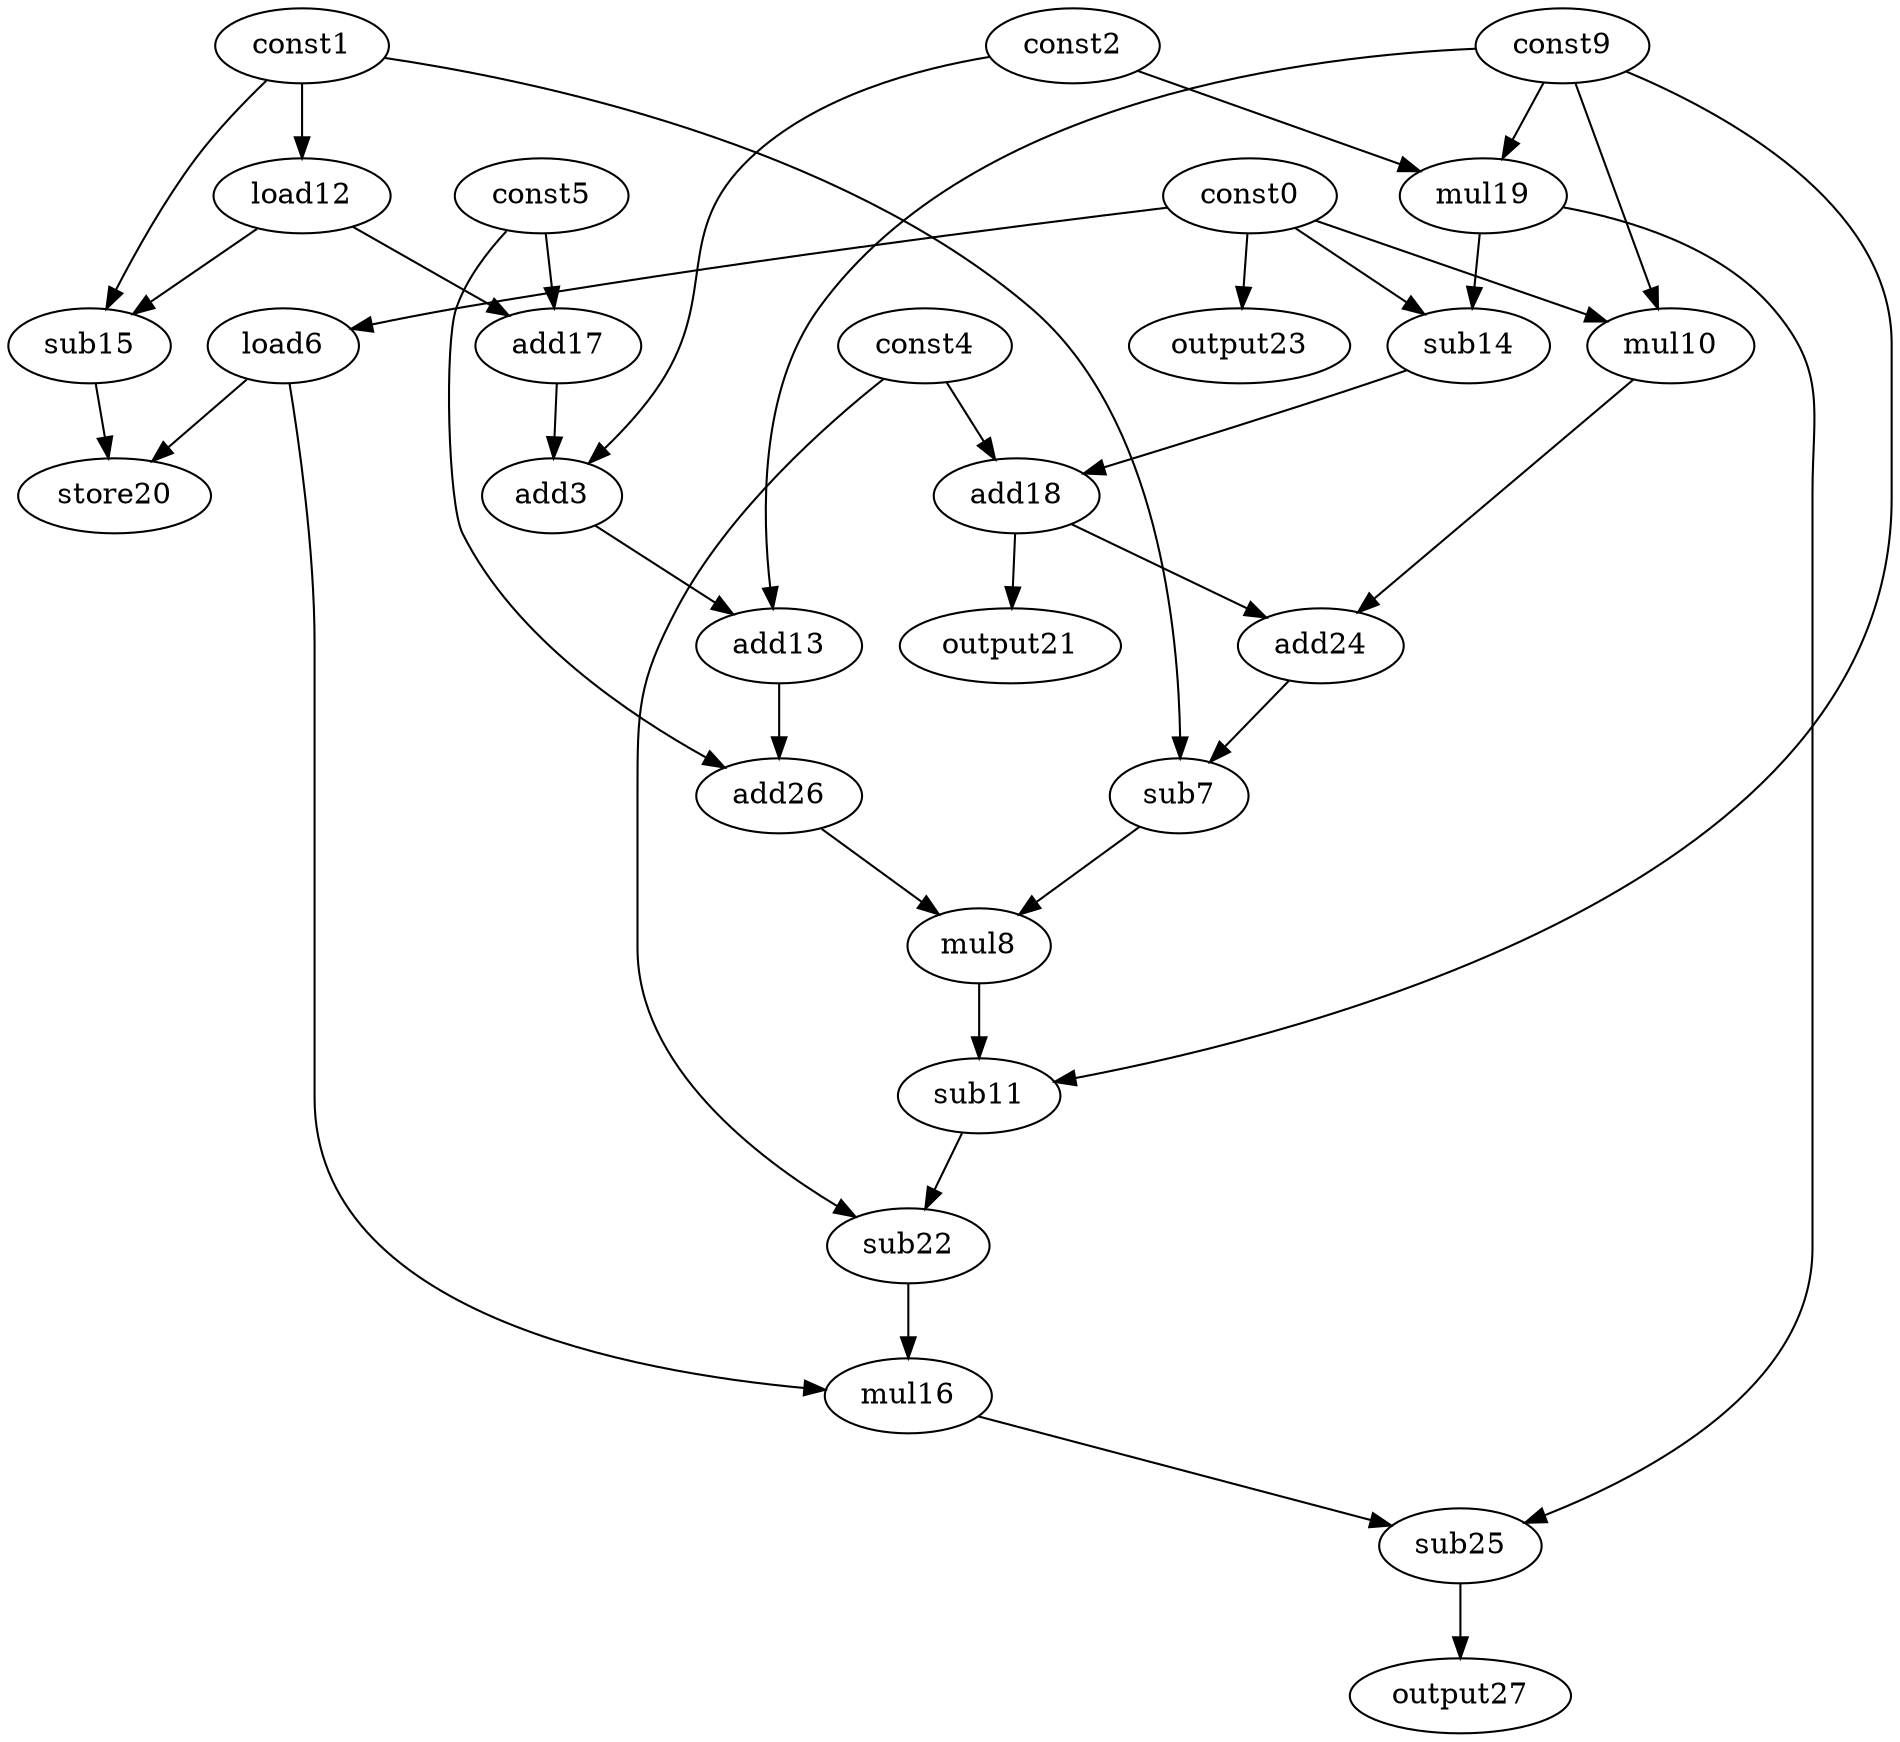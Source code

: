 digraph G { 
const0[opcode=const]; 
const1[opcode=const]; 
const2[opcode=const]; 
add3[opcode=add]; 
const4[opcode=const]; 
const5[opcode=const]; 
load6[opcode=load]; 
sub7[opcode=sub]; 
mul8[opcode=mul]; 
const9[opcode=const]; 
mul10[opcode=mul]; 
sub11[opcode=sub]; 
load12[opcode=load]; 
add13[opcode=add]; 
sub14[opcode=sub]; 
sub15[opcode=sub]; 
mul16[opcode=mul]; 
add17[opcode=add]; 
add18[opcode=add]; 
mul19[opcode=mul]; 
store20[opcode=store]; 
output21[opcode=output]; 
sub22[opcode=sub]; 
output23[opcode=output]; 
add24[opcode=add]; 
sub25[opcode=sub]; 
add26[opcode=add]; 
output27[opcode=output]; 
const0->load6[operand=0];
const0->mul10[operand=0];
const9->mul10[operand=1];
const1->load12[operand=0];
const9->mul19[operand=0];
const2->mul19[operand=1];
const0->output23[operand=0];
const0->sub14[operand=0];
mul19->sub14[operand=1];
const1->sub15[operand=0];
load12->sub15[operand=1];
load12->add17[operand=0];
const5->add17[operand=1];
add17->add3[operand=0];
const2->add3[operand=1];
const4->add18[operand=0];
sub14->add18[operand=1];
load6->store20[operand=0];
sub15->store20[operand=1];
const9->add13[operand=0];
add3->add13[operand=1];
add18->output21[operand=0];
add18->add24[operand=0];
mul10->add24[operand=1];
add24->sub7[operand=0];
const1->sub7[operand=1];
const5->add26[operand=0];
add13->add26[operand=1];
add26->mul8[operand=0];
sub7->mul8[operand=1];
mul8->sub11[operand=0];
const9->sub11[operand=1];
sub11->sub22[operand=0];
const4->sub22[operand=1];
sub22->mul16[operand=0];
load6->mul16[operand=1];
mul16->sub25[operand=0];
mul19->sub25[operand=1];
sub25->output27[operand=0];
}
